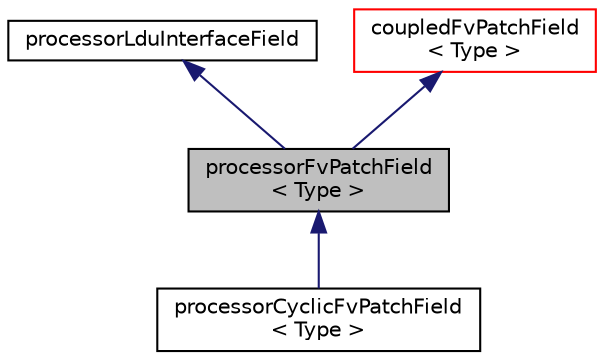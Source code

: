 digraph "processorFvPatchField&lt; Type &gt;"
{
  bgcolor="transparent";
  edge [fontname="Helvetica",fontsize="10",labelfontname="Helvetica",labelfontsize="10"];
  node [fontname="Helvetica",fontsize="10",shape=record];
  Node1 [label="processorFvPatchField\l\< Type \>",height=0.2,width=0.4,color="black", fillcolor="grey75", style="filled", fontcolor="black"];
  Node2 -> Node1 [dir="back",color="midnightblue",fontsize="10",style="solid",fontname="Helvetica"];
  Node2 [label="processorLduInterfaceField",height=0.2,width=0.4,color="black",URL="$a01990.html",tooltip="Abstract base class for processor coupled interfaces. "];
  Node3 -> Node1 [dir="back",color="midnightblue",fontsize="10",style="solid",fontname="Helvetica"];
  Node3 [label="coupledFvPatchField\l\< Type \>",height=0.2,width=0.4,color="red",URL="$a00418.html",tooltip="Abstract base class for coupled patches. "];
  Node1 -> Node4 [dir="back",color="midnightblue",fontsize="10",style="solid",fontname="Helvetica"];
  Node4 [label="processorCyclicFvPatchField\l\< Type \>",height=0.2,width=0.4,color="black",URL="$a01976.html",tooltip="This boundary condition enables processor communication across cyclic patches. "];
}
